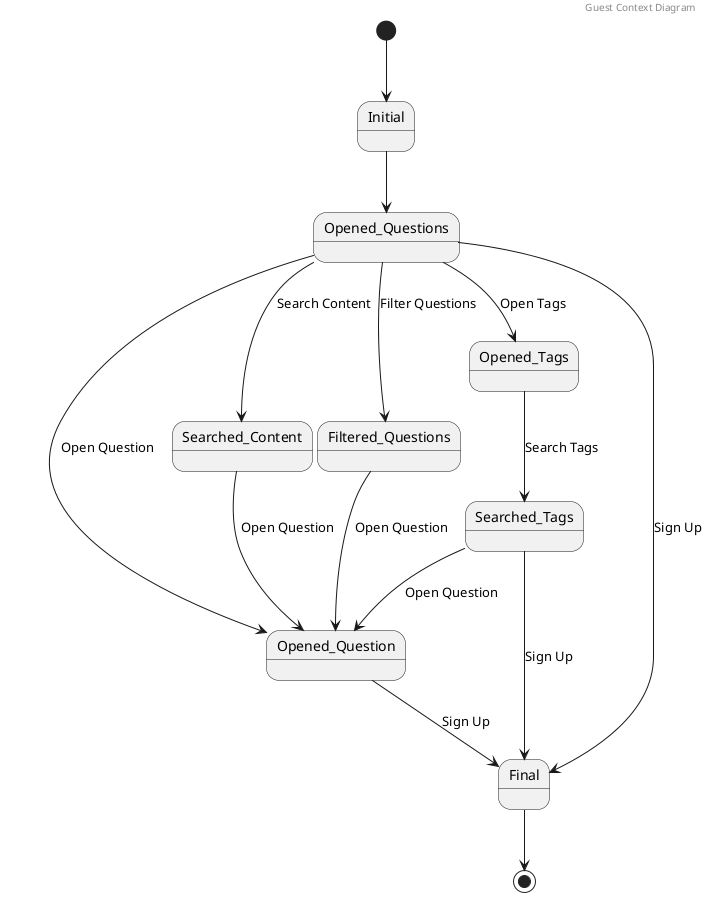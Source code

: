 @startuml

header Guest Context Diagram

[*] --> Initial

Initial --> Opened_Questions
Opened_Questions --> Opened_Question : Open Question
Opened_Questions --> Searched_Content : Search Content
Searched_Content --> Opened_Question : Open Question
Opened_Questions --> Filtered_Questions : Filter Questions
Filtered_Questions --> Opened_Question : Open Question

Opened_Questions --> Opened_Tags : Open Tags
Opened_Tags --> Searched_Tags : Search Tags
Searched_Tags --> Opened_Question : Open Question

Opened_Question --> Final : Sign Up
Opened_Questions --> Final : Sign Up
Searched_Tags --> Final : Sign Up

Final --> [*]

@enduml